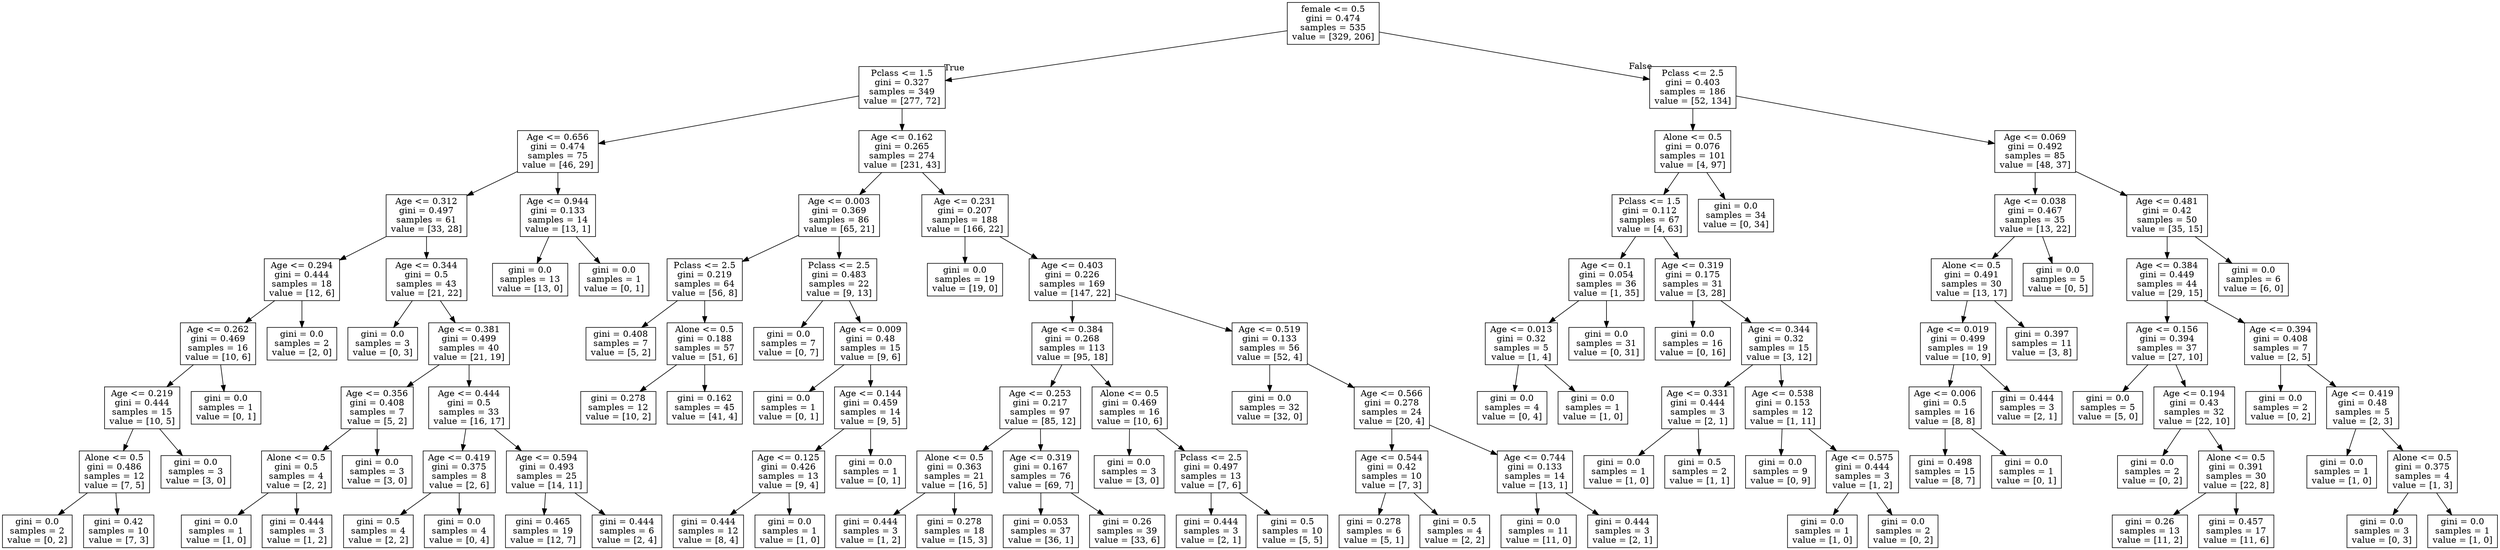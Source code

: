 digraph Tree {
node [shape=box] ;
0 [label="female <= 0.5\ngini = 0.474\nsamples = 535\nvalue = [329, 206]"] ;
1 [label="Pclass <= 1.5\ngini = 0.327\nsamples = 349\nvalue = [277, 72]"] ;
0 -> 1 [labeldistance=2.5, labelangle=45, headlabel="True"] ;
2 [label="Age <= 0.656\ngini = 0.474\nsamples = 75\nvalue = [46, 29]"] ;
1 -> 2 ;
3 [label="Age <= 0.312\ngini = 0.497\nsamples = 61\nvalue = [33, 28]"] ;
2 -> 3 ;
4 [label="Age <= 0.294\ngini = 0.444\nsamples = 18\nvalue = [12, 6]"] ;
3 -> 4 ;
5 [label="Age <= 0.262\ngini = 0.469\nsamples = 16\nvalue = [10, 6]"] ;
4 -> 5 ;
6 [label="Age <= 0.219\ngini = 0.444\nsamples = 15\nvalue = [10, 5]"] ;
5 -> 6 ;
7 [label="Alone <= 0.5\ngini = 0.486\nsamples = 12\nvalue = [7, 5]"] ;
6 -> 7 ;
8 [label="gini = 0.0\nsamples = 2\nvalue = [0, 2]"] ;
7 -> 8 ;
9 [label="gini = 0.42\nsamples = 10\nvalue = [7, 3]"] ;
7 -> 9 ;
10 [label="gini = 0.0\nsamples = 3\nvalue = [3, 0]"] ;
6 -> 10 ;
11 [label="gini = 0.0\nsamples = 1\nvalue = [0, 1]"] ;
5 -> 11 ;
12 [label="gini = 0.0\nsamples = 2\nvalue = [2, 0]"] ;
4 -> 12 ;
13 [label="Age <= 0.344\ngini = 0.5\nsamples = 43\nvalue = [21, 22]"] ;
3 -> 13 ;
14 [label="gini = 0.0\nsamples = 3\nvalue = [0, 3]"] ;
13 -> 14 ;
15 [label="Age <= 0.381\ngini = 0.499\nsamples = 40\nvalue = [21, 19]"] ;
13 -> 15 ;
16 [label="Age <= 0.356\ngini = 0.408\nsamples = 7\nvalue = [5, 2]"] ;
15 -> 16 ;
17 [label="Alone <= 0.5\ngini = 0.5\nsamples = 4\nvalue = [2, 2]"] ;
16 -> 17 ;
18 [label="gini = 0.0\nsamples = 1\nvalue = [1, 0]"] ;
17 -> 18 ;
19 [label="gini = 0.444\nsamples = 3\nvalue = [1, 2]"] ;
17 -> 19 ;
20 [label="gini = 0.0\nsamples = 3\nvalue = [3, 0]"] ;
16 -> 20 ;
21 [label="Age <= 0.444\ngini = 0.5\nsamples = 33\nvalue = [16, 17]"] ;
15 -> 21 ;
22 [label="Age <= 0.419\ngini = 0.375\nsamples = 8\nvalue = [2, 6]"] ;
21 -> 22 ;
23 [label="gini = 0.5\nsamples = 4\nvalue = [2, 2]"] ;
22 -> 23 ;
24 [label="gini = 0.0\nsamples = 4\nvalue = [0, 4]"] ;
22 -> 24 ;
25 [label="Age <= 0.594\ngini = 0.493\nsamples = 25\nvalue = [14, 11]"] ;
21 -> 25 ;
26 [label="gini = 0.465\nsamples = 19\nvalue = [12, 7]"] ;
25 -> 26 ;
27 [label="gini = 0.444\nsamples = 6\nvalue = [2, 4]"] ;
25 -> 27 ;
28 [label="Age <= 0.944\ngini = 0.133\nsamples = 14\nvalue = [13, 1]"] ;
2 -> 28 ;
29 [label="gini = 0.0\nsamples = 13\nvalue = [13, 0]"] ;
28 -> 29 ;
30 [label="gini = 0.0\nsamples = 1\nvalue = [0, 1]"] ;
28 -> 30 ;
31 [label="Age <= 0.162\ngini = 0.265\nsamples = 274\nvalue = [231, 43]"] ;
1 -> 31 ;
32 [label="Age <= 0.003\ngini = 0.369\nsamples = 86\nvalue = [65, 21]"] ;
31 -> 32 ;
33 [label="Pclass <= 2.5\ngini = 0.219\nsamples = 64\nvalue = [56, 8]"] ;
32 -> 33 ;
34 [label="gini = 0.408\nsamples = 7\nvalue = [5, 2]"] ;
33 -> 34 ;
35 [label="Alone <= 0.5\ngini = 0.188\nsamples = 57\nvalue = [51, 6]"] ;
33 -> 35 ;
36 [label="gini = 0.278\nsamples = 12\nvalue = [10, 2]"] ;
35 -> 36 ;
37 [label="gini = 0.162\nsamples = 45\nvalue = [41, 4]"] ;
35 -> 37 ;
38 [label="Pclass <= 2.5\ngini = 0.483\nsamples = 22\nvalue = [9, 13]"] ;
32 -> 38 ;
39 [label="gini = 0.0\nsamples = 7\nvalue = [0, 7]"] ;
38 -> 39 ;
40 [label="Age <= 0.009\ngini = 0.48\nsamples = 15\nvalue = [9, 6]"] ;
38 -> 40 ;
41 [label="gini = 0.0\nsamples = 1\nvalue = [0, 1]"] ;
40 -> 41 ;
42 [label="Age <= 0.144\ngini = 0.459\nsamples = 14\nvalue = [9, 5]"] ;
40 -> 42 ;
43 [label="Age <= 0.125\ngini = 0.426\nsamples = 13\nvalue = [9, 4]"] ;
42 -> 43 ;
44 [label="gini = 0.444\nsamples = 12\nvalue = [8, 4]"] ;
43 -> 44 ;
45 [label="gini = 0.0\nsamples = 1\nvalue = [1, 0]"] ;
43 -> 45 ;
46 [label="gini = 0.0\nsamples = 1\nvalue = [0, 1]"] ;
42 -> 46 ;
47 [label="Age <= 0.231\ngini = 0.207\nsamples = 188\nvalue = [166, 22]"] ;
31 -> 47 ;
48 [label="gini = 0.0\nsamples = 19\nvalue = [19, 0]"] ;
47 -> 48 ;
49 [label="Age <= 0.403\ngini = 0.226\nsamples = 169\nvalue = [147, 22]"] ;
47 -> 49 ;
50 [label="Age <= 0.384\ngini = 0.268\nsamples = 113\nvalue = [95, 18]"] ;
49 -> 50 ;
51 [label="Age <= 0.253\ngini = 0.217\nsamples = 97\nvalue = [85, 12]"] ;
50 -> 51 ;
52 [label="Alone <= 0.5\ngini = 0.363\nsamples = 21\nvalue = [16, 5]"] ;
51 -> 52 ;
53 [label="gini = 0.444\nsamples = 3\nvalue = [1, 2]"] ;
52 -> 53 ;
54 [label="gini = 0.278\nsamples = 18\nvalue = [15, 3]"] ;
52 -> 54 ;
55 [label="Age <= 0.319\ngini = 0.167\nsamples = 76\nvalue = [69, 7]"] ;
51 -> 55 ;
56 [label="gini = 0.053\nsamples = 37\nvalue = [36, 1]"] ;
55 -> 56 ;
57 [label="gini = 0.26\nsamples = 39\nvalue = [33, 6]"] ;
55 -> 57 ;
58 [label="Alone <= 0.5\ngini = 0.469\nsamples = 16\nvalue = [10, 6]"] ;
50 -> 58 ;
59 [label="gini = 0.0\nsamples = 3\nvalue = [3, 0]"] ;
58 -> 59 ;
60 [label="Pclass <= 2.5\ngini = 0.497\nsamples = 13\nvalue = [7, 6]"] ;
58 -> 60 ;
61 [label="gini = 0.444\nsamples = 3\nvalue = [2, 1]"] ;
60 -> 61 ;
62 [label="gini = 0.5\nsamples = 10\nvalue = [5, 5]"] ;
60 -> 62 ;
63 [label="Age <= 0.519\ngini = 0.133\nsamples = 56\nvalue = [52, 4]"] ;
49 -> 63 ;
64 [label="gini = 0.0\nsamples = 32\nvalue = [32, 0]"] ;
63 -> 64 ;
65 [label="Age <= 0.566\ngini = 0.278\nsamples = 24\nvalue = [20, 4]"] ;
63 -> 65 ;
66 [label="Age <= 0.544\ngini = 0.42\nsamples = 10\nvalue = [7, 3]"] ;
65 -> 66 ;
67 [label="gini = 0.278\nsamples = 6\nvalue = [5, 1]"] ;
66 -> 67 ;
68 [label="gini = 0.5\nsamples = 4\nvalue = [2, 2]"] ;
66 -> 68 ;
69 [label="Age <= 0.744\ngini = 0.133\nsamples = 14\nvalue = [13, 1]"] ;
65 -> 69 ;
70 [label="gini = 0.0\nsamples = 11\nvalue = [11, 0]"] ;
69 -> 70 ;
71 [label="gini = 0.444\nsamples = 3\nvalue = [2, 1]"] ;
69 -> 71 ;
72 [label="Pclass <= 2.5\ngini = 0.403\nsamples = 186\nvalue = [52, 134]"] ;
0 -> 72 [labeldistance=2.5, labelangle=-45, headlabel="False"] ;
73 [label="Alone <= 0.5\ngini = 0.076\nsamples = 101\nvalue = [4, 97]"] ;
72 -> 73 ;
74 [label="Pclass <= 1.5\ngini = 0.112\nsamples = 67\nvalue = [4, 63]"] ;
73 -> 74 ;
75 [label="Age <= 0.1\ngini = 0.054\nsamples = 36\nvalue = [1, 35]"] ;
74 -> 75 ;
76 [label="Age <= 0.013\ngini = 0.32\nsamples = 5\nvalue = [1, 4]"] ;
75 -> 76 ;
77 [label="gini = 0.0\nsamples = 4\nvalue = [0, 4]"] ;
76 -> 77 ;
78 [label="gini = 0.0\nsamples = 1\nvalue = [1, 0]"] ;
76 -> 78 ;
79 [label="gini = 0.0\nsamples = 31\nvalue = [0, 31]"] ;
75 -> 79 ;
80 [label="Age <= 0.319\ngini = 0.175\nsamples = 31\nvalue = [3, 28]"] ;
74 -> 80 ;
81 [label="gini = 0.0\nsamples = 16\nvalue = [0, 16]"] ;
80 -> 81 ;
82 [label="Age <= 0.344\ngini = 0.32\nsamples = 15\nvalue = [3, 12]"] ;
80 -> 82 ;
83 [label="Age <= 0.331\ngini = 0.444\nsamples = 3\nvalue = [2, 1]"] ;
82 -> 83 ;
84 [label="gini = 0.0\nsamples = 1\nvalue = [1, 0]"] ;
83 -> 84 ;
85 [label="gini = 0.5\nsamples = 2\nvalue = [1, 1]"] ;
83 -> 85 ;
86 [label="Age <= 0.538\ngini = 0.153\nsamples = 12\nvalue = [1, 11]"] ;
82 -> 86 ;
87 [label="gini = 0.0\nsamples = 9\nvalue = [0, 9]"] ;
86 -> 87 ;
88 [label="Age <= 0.575\ngini = 0.444\nsamples = 3\nvalue = [1, 2]"] ;
86 -> 88 ;
89 [label="gini = 0.0\nsamples = 1\nvalue = [1, 0]"] ;
88 -> 89 ;
90 [label="gini = 0.0\nsamples = 2\nvalue = [0, 2]"] ;
88 -> 90 ;
91 [label="gini = 0.0\nsamples = 34\nvalue = [0, 34]"] ;
73 -> 91 ;
92 [label="Age <= 0.069\ngini = 0.492\nsamples = 85\nvalue = [48, 37]"] ;
72 -> 92 ;
93 [label="Age <= 0.038\ngini = 0.467\nsamples = 35\nvalue = [13, 22]"] ;
92 -> 93 ;
94 [label="Alone <= 0.5\ngini = 0.491\nsamples = 30\nvalue = [13, 17]"] ;
93 -> 94 ;
95 [label="Age <= 0.019\ngini = 0.499\nsamples = 19\nvalue = [10, 9]"] ;
94 -> 95 ;
96 [label="Age <= 0.006\ngini = 0.5\nsamples = 16\nvalue = [8, 8]"] ;
95 -> 96 ;
97 [label="gini = 0.498\nsamples = 15\nvalue = [8, 7]"] ;
96 -> 97 ;
98 [label="gini = 0.0\nsamples = 1\nvalue = [0, 1]"] ;
96 -> 98 ;
99 [label="gini = 0.444\nsamples = 3\nvalue = [2, 1]"] ;
95 -> 99 ;
100 [label="gini = 0.397\nsamples = 11\nvalue = [3, 8]"] ;
94 -> 100 ;
101 [label="gini = 0.0\nsamples = 5\nvalue = [0, 5]"] ;
93 -> 101 ;
102 [label="Age <= 0.481\ngini = 0.42\nsamples = 50\nvalue = [35, 15]"] ;
92 -> 102 ;
103 [label="Age <= 0.384\ngini = 0.449\nsamples = 44\nvalue = [29, 15]"] ;
102 -> 103 ;
104 [label="Age <= 0.156\ngini = 0.394\nsamples = 37\nvalue = [27, 10]"] ;
103 -> 104 ;
105 [label="gini = 0.0\nsamples = 5\nvalue = [5, 0]"] ;
104 -> 105 ;
106 [label="Age <= 0.194\ngini = 0.43\nsamples = 32\nvalue = [22, 10]"] ;
104 -> 106 ;
107 [label="gini = 0.0\nsamples = 2\nvalue = [0, 2]"] ;
106 -> 107 ;
108 [label="Alone <= 0.5\ngini = 0.391\nsamples = 30\nvalue = [22, 8]"] ;
106 -> 108 ;
109 [label="gini = 0.26\nsamples = 13\nvalue = [11, 2]"] ;
108 -> 109 ;
110 [label="gini = 0.457\nsamples = 17\nvalue = [11, 6]"] ;
108 -> 110 ;
111 [label="Age <= 0.394\ngini = 0.408\nsamples = 7\nvalue = [2, 5]"] ;
103 -> 111 ;
112 [label="gini = 0.0\nsamples = 2\nvalue = [0, 2]"] ;
111 -> 112 ;
113 [label="Age <= 0.419\ngini = 0.48\nsamples = 5\nvalue = [2, 3]"] ;
111 -> 113 ;
114 [label="gini = 0.0\nsamples = 1\nvalue = [1, 0]"] ;
113 -> 114 ;
115 [label="Alone <= 0.5\ngini = 0.375\nsamples = 4\nvalue = [1, 3]"] ;
113 -> 115 ;
116 [label="gini = 0.0\nsamples = 3\nvalue = [0, 3]"] ;
115 -> 116 ;
117 [label="gini = 0.0\nsamples = 1\nvalue = [1, 0]"] ;
115 -> 117 ;
118 [label="gini = 0.0\nsamples = 6\nvalue = [6, 0]"] ;
102 -> 118 ;
}
